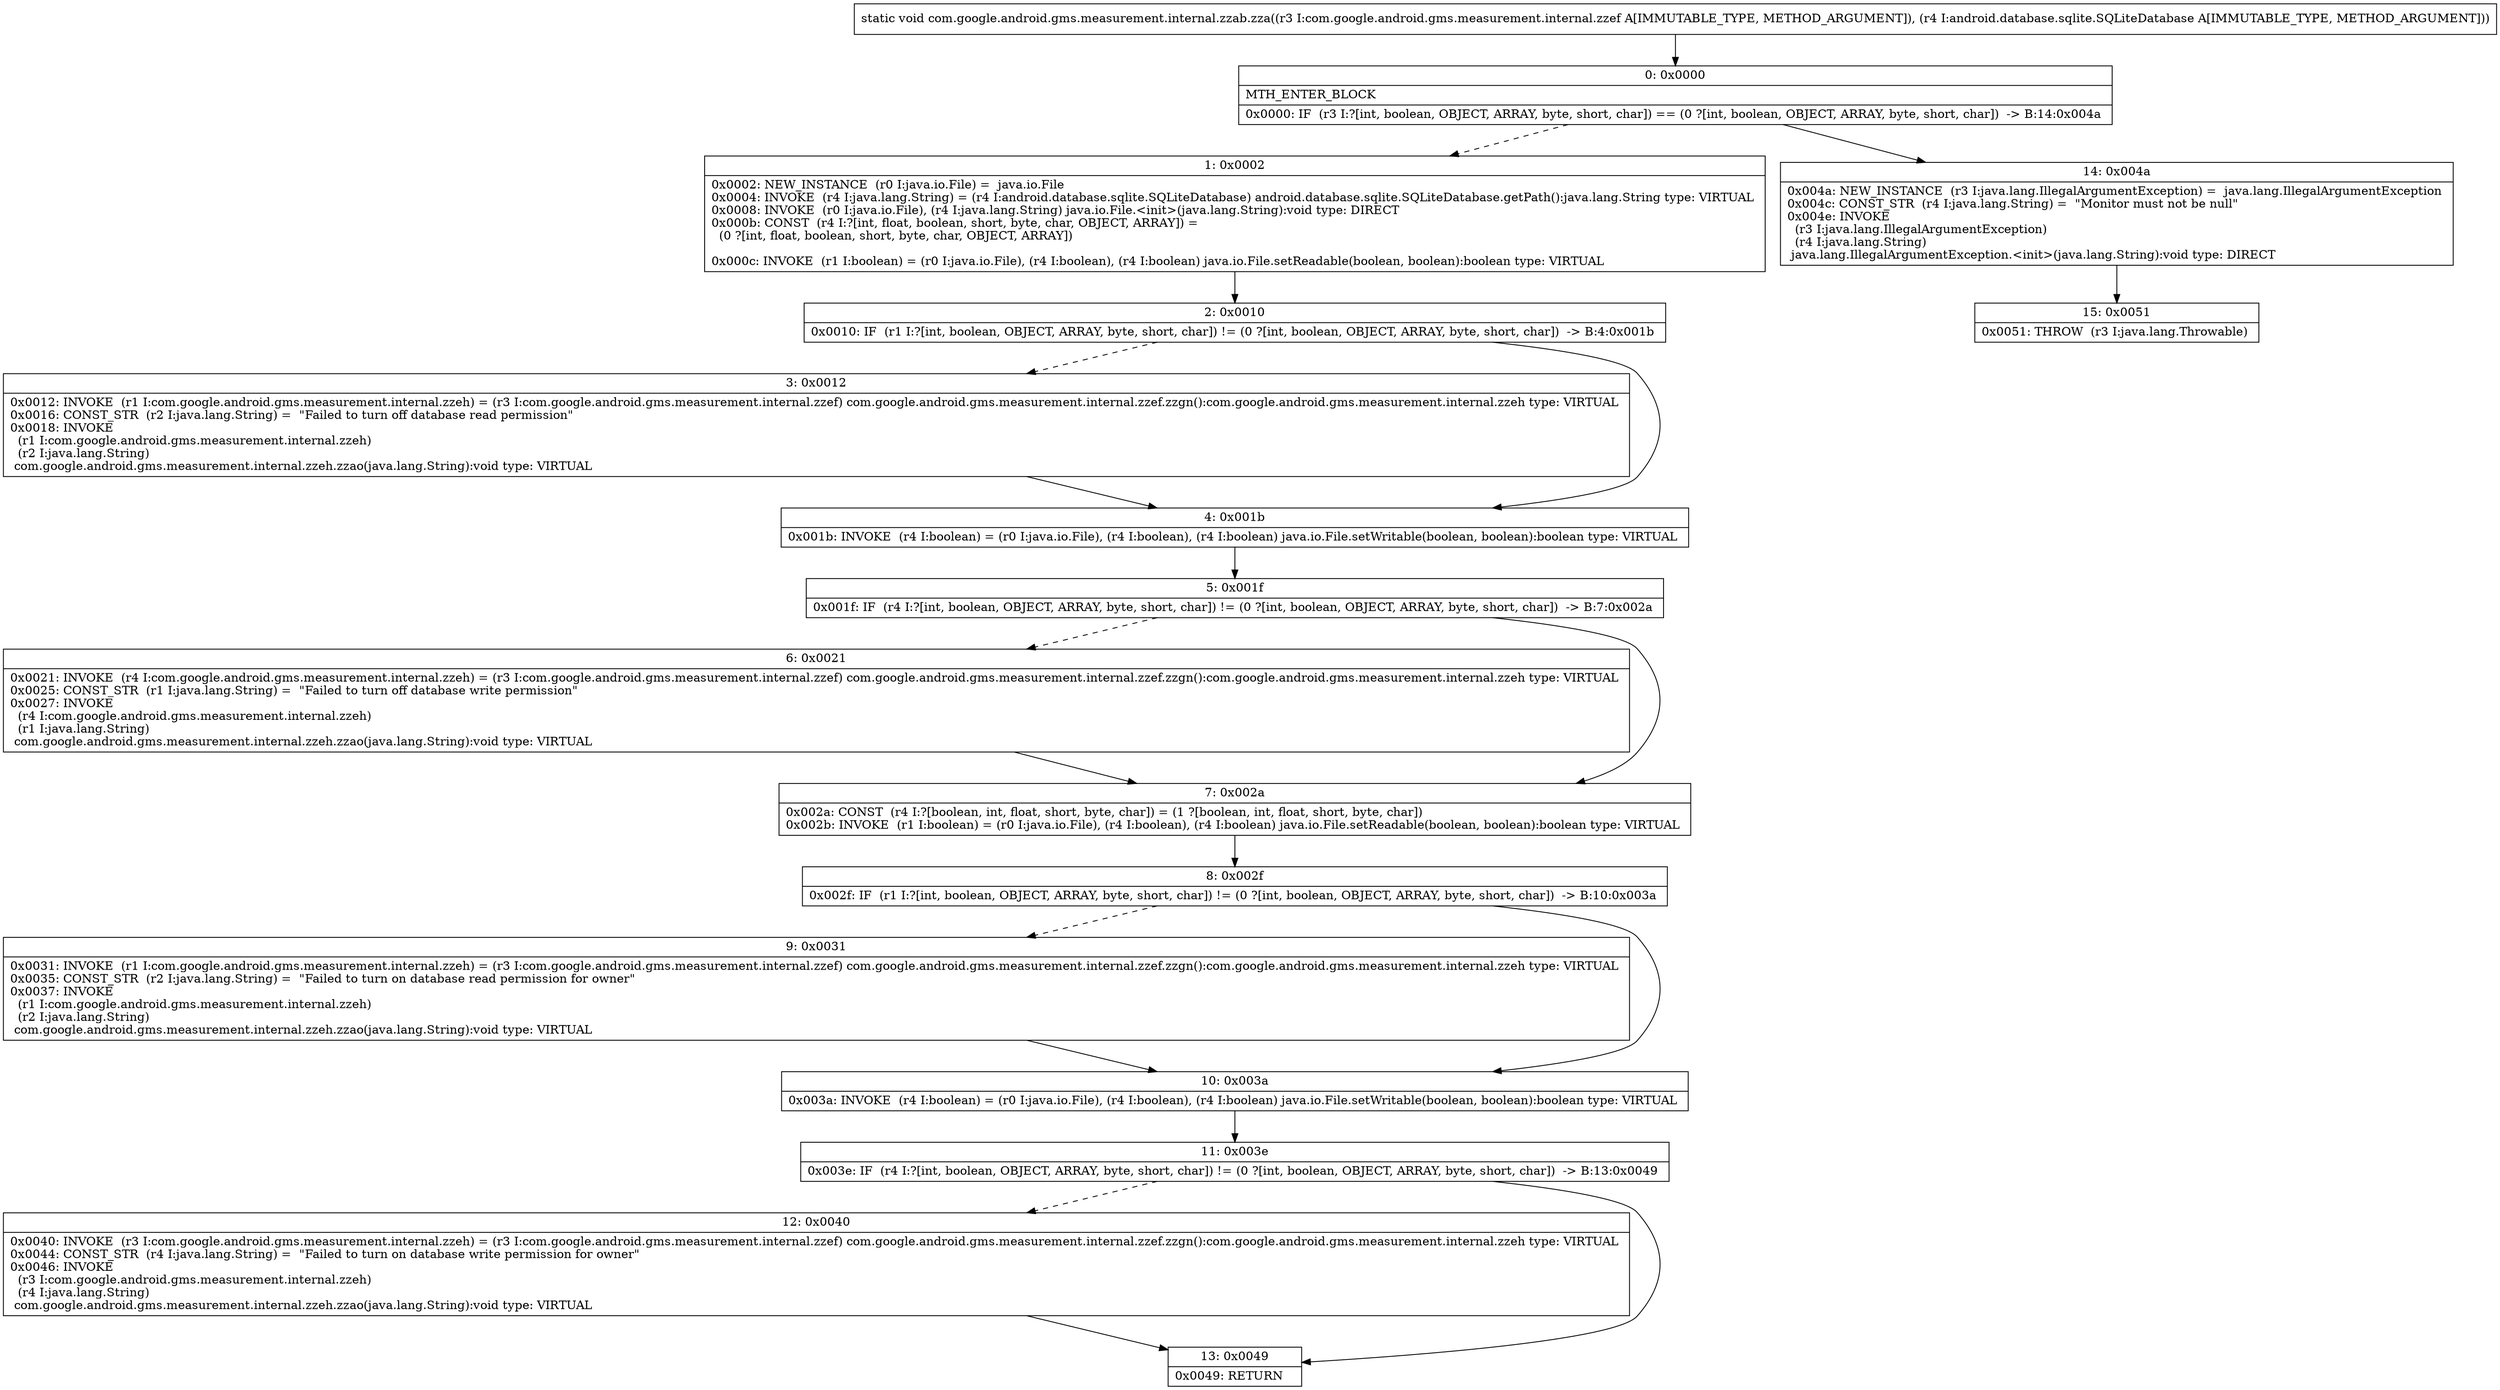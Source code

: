 digraph "CFG forcom.google.android.gms.measurement.internal.zzab.zza(Lcom\/google\/android\/gms\/measurement\/internal\/zzef;Landroid\/database\/sqlite\/SQLiteDatabase;)V" {
Node_0 [shape=record,label="{0\:\ 0x0000|MTH_ENTER_BLOCK\l|0x0000: IF  (r3 I:?[int, boolean, OBJECT, ARRAY, byte, short, char]) == (0 ?[int, boolean, OBJECT, ARRAY, byte, short, char])  \-\> B:14:0x004a \l}"];
Node_1 [shape=record,label="{1\:\ 0x0002|0x0002: NEW_INSTANCE  (r0 I:java.io.File) =  java.io.File \l0x0004: INVOKE  (r4 I:java.lang.String) = (r4 I:android.database.sqlite.SQLiteDatabase) android.database.sqlite.SQLiteDatabase.getPath():java.lang.String type: VIRTUAL \l0x0008: INVOKE  (r0 I:java.io.File), (r4 I:java.lang.String) java.io.File.\<init\>(java.lang.String):void type: DIRECT \l0x000b: CONST  (r4 I:?[int, float, boolean, short, byte, char, OBJECT, ARRAY]) = \l  (0 ?[int, float, boolean, short, byte, char, OBJECT, ARRAY])\l \l0x000c: INVOKE  (r1 I:boolean) = (r0 I:java.io.File), (r4 I:boolean), (r4 I:boolean) java.io.File.setReadable(boolean, boolean):boolean type: VIRTUAL \l}"];
Node_2 [shape=record,label="{2\:\ 0x0010|0x0010: IF  (r1 I:?[int, boolean, OBJECT, ARRAY, byte, short, char]) != (0 ?[int, boolean, OBJECT, ARRAY, byte, short, char])  \-\> B:4:0x001b \l}"];
Node_3 [shape=record,label="{3\:\ 0x0012|0x0012: INVOKE  (r1 I:com.google.android.gms.measurement.internal.zzeh) = (r3 I:com.google.android.gms.measurement.internal.zzef) com.google.android.gms.measurement.internal.zzef.zzgn():com.google.android.gms.measurement.internal.zzeh type: VIRTUAL \l0x0016: CONST_STR  (r2 I:java.lang.String) =  \"Failed to turn off database read permission\" \l0x0018: INVOKE  \l  (r1 I:com.google.android.gms.measurement.internal.zzeh)\l  (r2 I:java.lang.String)\l com.google.android.gms.measurement.internal.zzeh.zzao(java.lang.String):void type: VIRTUAL \l}"];
Node_4 [shape=record,label="{4\:\ 0x001b|0x001b: INVOKE  (r4 I:boolean) = (r0 I:java.io.File), (r4 I:boolean), (r4 I:boolean) java.io.File.setWritable(boolean, boolean):boolean type: VIRTUAL \l}"];
Node_5 [shape=record,label="{5\:\ 0x001f|0x001f: IF  (r4 I:?[int, boolean, OBJECT, ARRAY, byte, short, char]) != (0 ?[int, boolean, OBJECT, ARRAY, byte, short, char])  \-\> B:7:0x002a \l}"];
Node_6 [shape=record,label="{6\:\ 0x0021|0x0021: INVOKE  (r4 I:com.google.android.gms.measurement.internal.zzeh) = (r3 I:com.google.android.gms.measurement.internal.zzef) com.google.android.gms.measurement.internal.zzef.zzgn():com.google.android.gms.measurement.internal.zzeh type: VIRTUAL \l0x0025: CONST_STR  (r1 I:java.lang.String) =  \"Failed to turn off database write permission\" \l0x0027: INVOKE  \l  (r4 I:com.google.android.gms.measurement.internal.zzeh)\l  (r1 I:java.lang.String)\l com.google.android.gms.measurement.internal.zzeh.zzao(java.lang.String):void type: VIRTUAL \l}"];
Node_7 [shape=record,label="{7\:\ 0x002a|0x002a: CONST  (r4 I:?[boolean, int, float, short, byte, char]) = (1 ?[boolean, int, float, short, byte, char]) \l0x002b: INVOKE  (r1 I:boolean) = (r0 I:java.io.File), (r4 I:boolean), (r4 I:boolean) java.io.File.setReadable(boolean, boolean):boolean type: VIRTUAL \l}"];
Node_8 [shape=record,label="{8\:\ 0x002f|0x002f: IF  (r1 I:?[int, boolean, OBJECT, ARRAY, byte, short, char]) != (0 ?[int, boolean, OBJECT, ARRAY, byte, short, char])  \-\> B:10:0x003a \l}"];
Node_9 [shape=record,label="{9\:\ 0x0031|0x0031: INVOKE  (r1 I:com.google.android.gms.measurement.internal.zzeh) = (r3 I:com.google.android.gms.measurement.internal.zzef) com.google.android.gms.measurement.internal.zzef.zzgn():com.google.android.gms.measurement.internal.zzeh type: VIRTUAL \l0x0035: CONST_STR  (r2 I:java.lang.String) =  \"Failed to turn on database read permission for owner\" \l0x0037: INVOKE  \l  (r1 I:com.google.android.gms.measurement.internal.zzeh)\l  (r2 I:java.lang.String)\l com.google.android.gms.measurement.internal.zzeh.zzao(java.lang.String):void type: VIRTUAL \l}"];
Node_10 [shape=record,label="{10\:\ 0x003a|0x003a: INVOKE  (r4 I:boolean) = (r0 I:java.io.File), (r4 I:boolean), (r4 I:boolean) java.io.File.setWritable(boolean, boolean):boolean type: VIRTUAL \l}"];
Node_11 [shape=record,label="{11\:\ 0x003e|0x003e: IF  (r4 I:?[int, boolean, OBJECT, ARRAY, byte, short, char]) != (0 ?[int, boolean, OBJECT, ARRAY, byte, short, char])  \-\> B:13:0x0049 \l}"];
Node_12 [shape=record,label="{12\:\ 0x0040|0x0040: INVOKE  (r3 I:com.google.android.gms.measurement.internal.zzeh) = (r3 I:com.google.android.gms.measurement.internal.zzef) com.google.android.gms.measurement.internal.zzef.zzgn():com.google.android.gms.measurement.internal.zzeh type: VIRTUAL \l0x0044: CONST_STR  (r4 I:java.lang.String) =  \"Failed to turn on database write permission for owner\" \l0x0046: INVOKE  \l  (r3 I:com.google.android.gms.measurement.internal.zzeh)\l  (r4 I:java.lang.String)\l com.google.android.gms.measurement.internal.zzeh.zzao(java.lang.String):void type: VIRTUAL \l}"];
Node_13 [shape=record,label="{13\:\ 0x0049|0x0049: RETURN   \l}"];
Node_14 [shape=record,label="{14\:\ 0x004a|0x004a: NEW_INSTANCE  (r3 I:java.lang.IllegalArgumentException) =  java.lang.IllegalArgumentException \l0x004c: CONST_STR  (r4 I:java.lang.String) =  \"Monitor must not be null\" \l0x004e: INVOKE  \l  (r3 I:java.lang.IllegalArgumentException)\l  (r4 I:java.lang.String)\l java.lang.IllegalArgumentException.\<init\>(java.lang.String):void type: DIRECT \l}"];
Node_15 [shape=record,label="{15\:\ 0x0051|0x0051: THROW  (r3 I:java.lang.Throwable) \l}"];
MethodNode[shape=record,label="{static void com.google.android.gms.measurement.internal.zzab.zza((r3 I:com.google.android.gms.measurement.internal.zzef A[IMMUTABLE_TYPE, METHOD_ARGUMENT]), (r4 I:android.database.sqlite.SQLiteDatabase A[IMMUTABLE_TYPE, METHOD_ARGUMENT])) }"];
MethodNode -> Node_0;
Node_0 -> Node_1[style=dashed];
Node_0 -> Node_14;
Node_1 -> Node_2;
Node_2 -> Node_3[style=dashed];
Node_2 -> Node_4;
Node_3 -> Node_4;
Node_4 -> Node_5;
Node_5 -> Node_6[style=dashed];
Node_5 -> Node_7;
Node_6 -> Node_7;
Node_7 -> Node_8;
Node_8 -> Node_9[style=dashed];
Node_8 -> Node_10;
Node_9 -> Node_10;
Node_10 -> Node_11;
Node_11 -> Node_12[style=dashed];
Node_11 -> Node_13;
Node_12 -> Node_13;
Node_14 -> Node_15;
}

